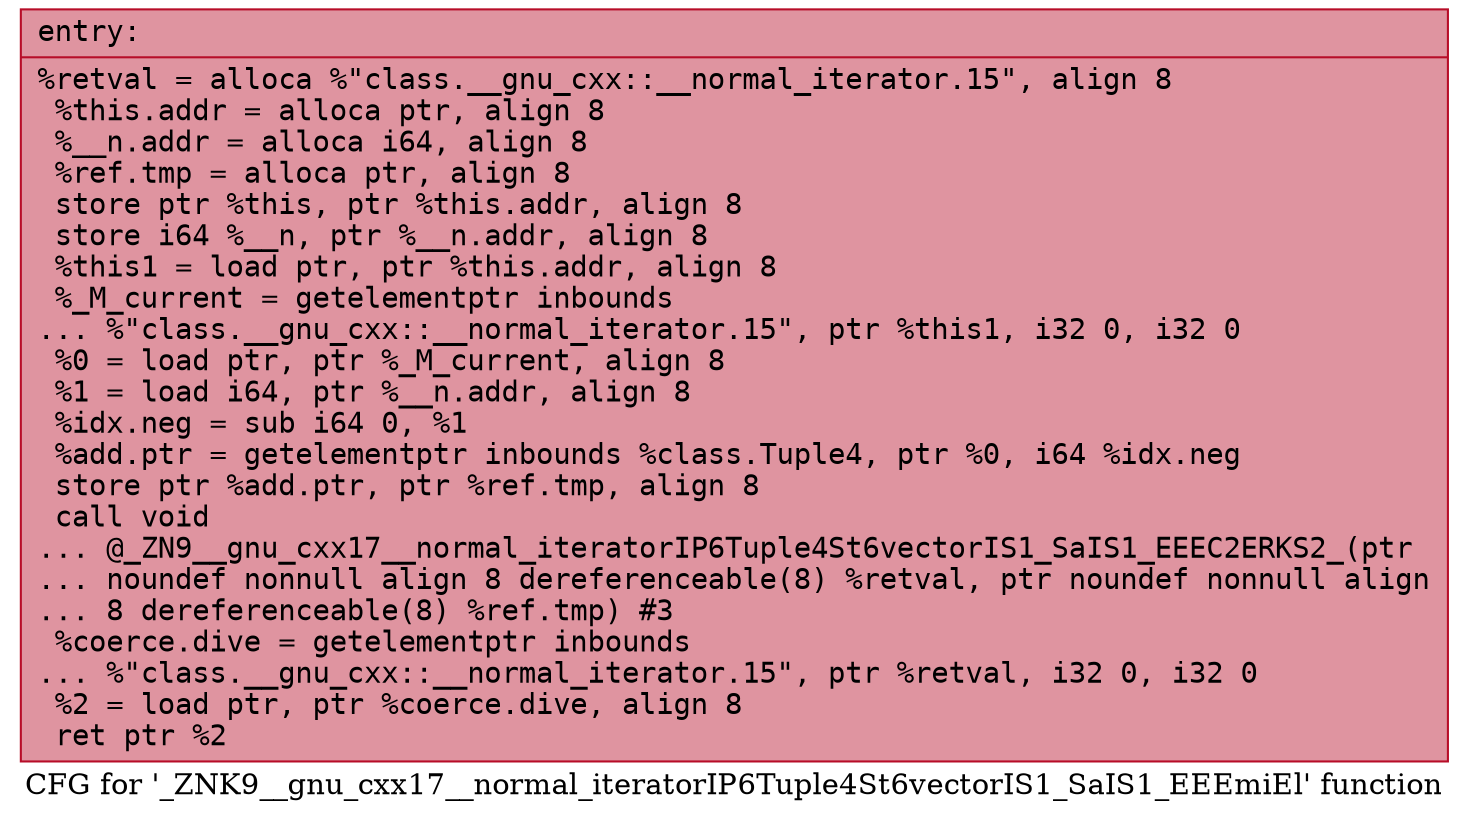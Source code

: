 digraph "CFG for '_ZNK9__gnu_cxx17__normal_iteratorIP6Tuple4St6vectorIS1_SaIS1_EEEmiEl' function" {
	label="CFG for '_ZNK9__gnu_cxx17__normal_iteratorIP6Tuple4St6vectorIS1_SaIS1_EEEmiEl' function";

	Node0x55c6063e0540 [shape=record,color="#b70d28ff", style=filled, fillcolor="#b70d2870" fontname="Courier",label="{entry:\l|  %retval = alloca %\"class.__gnu_cxx::__normal_iterator.15\", align 8\l  %this.addr = alloca ptr, align 8\l  %__n.addr = alloca i64, align 8\l  %ref.tmp = alloca ptr, align 8\l  store ptr %this, ptr %this.addr, align 8\l  store i64 %__n, ptr %__n.addr, align 8\l  %this1 = load ptr, ptr %this.addr, align 8\l  %_M_current = getelementptr inbounds\l... %\"class.__gnu_cxx::__normal_iterator.15\", ptr %this1, i32 0, i32 0\l  %0 = load ptr, ptr %_M_current, align 8\l  %1 = load i64, ptr %__n.addr, align 8\l  %idx.neg = sub i64 0, %1\l  %add.ptr = getelementptr inbounds %class.Tuple4, ptr %0, i64 %idx.neg\l  store ptr %add.ptr, ptr %ref.tmp, align 8\l  call void\l... @_ZN9__gnu_cxx17__normal_iteratorIP6Tuple4St6vectorIS1_SaIS1_EEEC2ERKS2_(ptr\l... noundef nonnull align 8 dereferenceable(8) %retval, ptr noundef nonnull align\l... 8 dereferenceable(8) %ref.tmp) #3\l  %coerce.dive = getelementptr inbounds\l... %\"class.__gnu_cxx::__normal_iterator.15\", ptr %retval, i32 0, i32 0\l  %2 = load ptr, ptr %coerce.dive, align 8\l  ret ptr %2\l}"];
}
